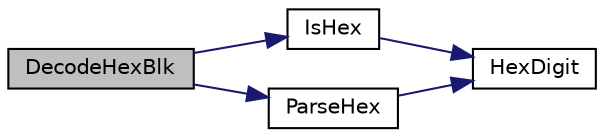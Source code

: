 digraph "DecodeHexBlk"
{
  edge [fontname="Helvetica",fontsize="10",labelfontname="Helvetica",labelfontsize="10"];
  node [fontname="Helvetica",fontsize="10",shape=record];
  rankdir="LR";
  Node0 [label="DecodeHexBlk",height=0.2,width=0.4,color="black", fillcolor="grey75", style="filled", fontcolor="black"];
  Node0 -> Node1 [color="midnightblue",fontsize="10",style="solid",fontname="Helvetica"];
  Node1 [label="IsHex",height=0.2,width=0.4,color="black", fillcolor="white", style="filled",URL="$df/d2d/util_8cpp.html#aa4e3553d2b2fe693c106f4296685f75c"];
  Node1 -> Node2 [color="midnightblue",fontsize="10",style="solid",fontname="Helvetica"];
  Node2 [label="HexDigit",height=0.2,width=0.4,color="black", fillcolor="white", style="filled",URL="$df/d2d/util_8cpp.html#aa59e8a8c5a39cb5041f93bb95dd02119"];
  Node0 -> Node3 [color="midnightblue",fontsize="10",style="solid",fontname="Helvetica"];
  Node3 [label="ParseHex",height=0.2,width=0.4,color="black", fillcolor="white", style="filled",URL="$df/d2d/util_8cpp.html#abea395175fbc4a788ed0f0a41710b8a7"];
  Node3 -> Node2 [color="midnightblue",fontsize="10",style="solid",fontname="Helvetica"];
}
